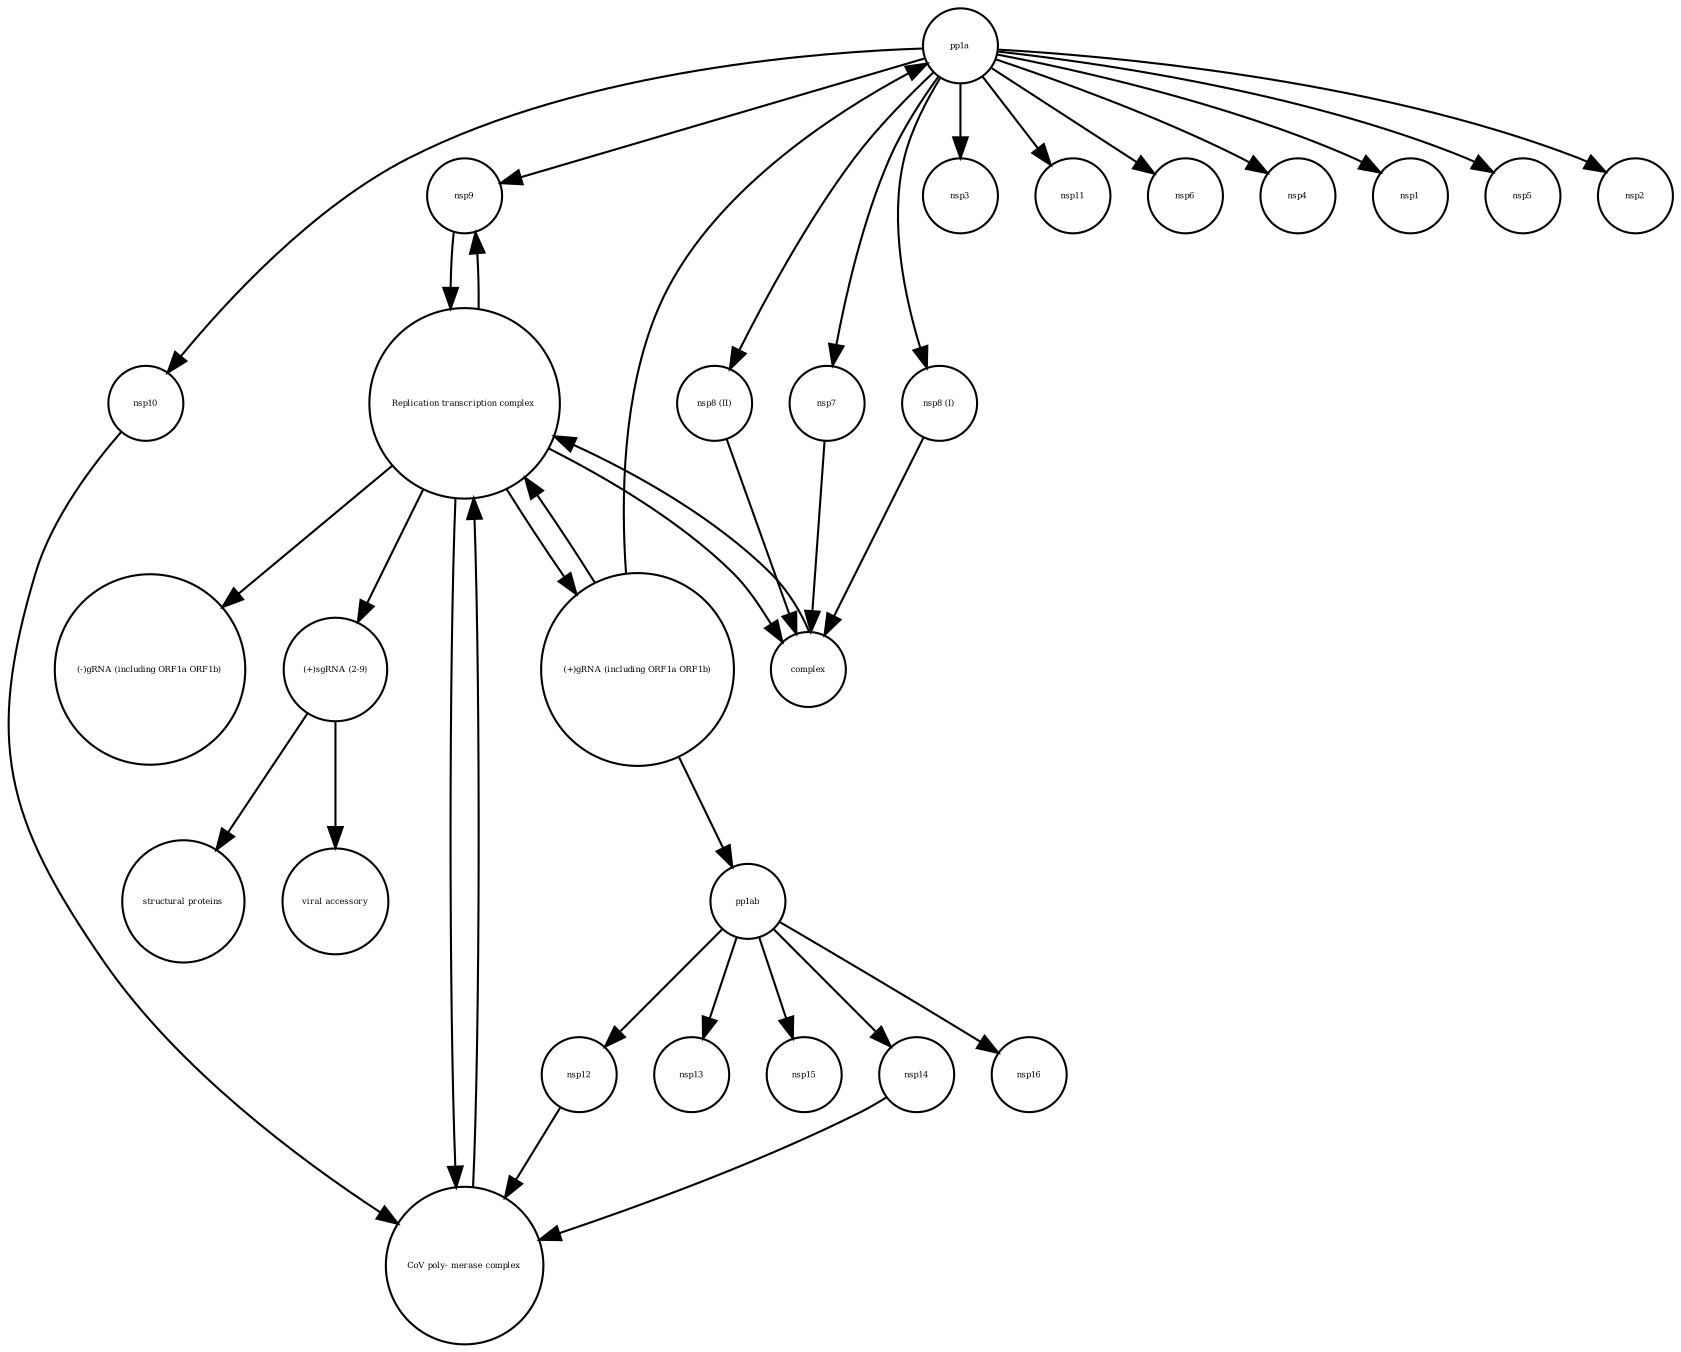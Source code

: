 strict digraph  {
pp1a [annotation="", bipartite=0, cls=macromolecule, fontsize=4, label=pp1a, shape=circle];
"structural proteins" [annotation="", bipartite=0, cls=macromolecule, fontsize=4, label="structural proteins", shape=circle];
nsp9 [annotation="", bipartite=0, cls=macromolecule, fontsize=4, label=nsp9, shape=circle];
"CoV poly- merase complex" [annotation="", bipartite=0, cls=complex, fontsize=4, label="CoV poly- merase complex", shape=circle];
nsp13 [annotation="", bipartite=0, cls=macromolecule, fontsize=4, label=nsp13, shape=circle];
nsp12 [annotation="", bipartite=0, cls=macromolecule, fontsize=4, label=nsp12, shape=circle];
nsp15 [annotation="", bipartite=0, cls=macromolecule, fontsize=4, label=nsp15, shape=circle];
nsp3 [annotation="", bipartite=0, cls=macromolecule, fontsize=4, label=nsp3, shape=circle];
nsp11 [annotation="", bipartite=0, cls=macromolecule, fontsize=4, label=nsp11, shape=circle];
"(-)gRNA (including ORF1a ORF1b)" [annotation="", bipartite=0, cls="nucleic acid feature", fontsize=4, label="(-)gRNA (including ORF1a ORF1b)", shape=circle];
nsp6 [annotation="", bipartite=0, cls=macromolecule, fontsize=4, label=nsp6, shape=circle];
nsp4 [annotation="", bipartite=0, cls=macromolecule, fontsize=4, label=nsp4, shape=circle];
"nsp8 (II)" [annotation="", bipartite=0, cls=macromolecule, fontsize=4, label="nsp8 (II)", shape=circle];
nsp10 [annotation="", bipartite=0, cls=macromolecule, fontsize=4, label=nsp10, shape=circle];
nsp1 [annotation="", bipartite=0, cls=macromolecule, fontsize=4, label=nsp1, shape=circle];
"(+)gRNA (including ORF1a ORF1b)" [annotation="", bipartite=0, cls="nucleic acid feature", fontsize=4, label="(+)gRNA (including ORF1a ORF1b)", shape=circle];
nsp5 [annotation="", bipartite=0, cls=macromolecule, fontsize=4, label=nsp5, shape=circle];
complex [annotation="", bipartite=0, cls=complex, fontsize=4, label=complex, shape=circle];
nsp7 [annotation="", bipartite=0, cls=macromolecule, fontsize=4, label=nsp7, shape=circle];
nsp16 [annotation="", bipartite=0, cls=macromolecule, fontsize=4, label=nsp16, shape=circle];
"(+)sgRNA (2-9)" [annotation="", bipartite=0, cls="nucleic acid feature", fontsize=4, label="(+)sgRNA (2-9)", shape=circle];
nsp14 [annotation="", bipartite=0, cls=macromolecule, fontsize=4, label=nsp14, shape=circle];
pp1ab [annotation="", bipartite=0, cls=macromolecule, fontsize=4, label=pp1ab, shape=circle];
nsp2 [annotation="", bipartite=0, cls=macromolecule, fontsize=4, label=nsp2, shape=circle];
"Replication transcription complex " [annotation="", bipartite=0, cls=complex, fontsize=4, label="Replication transcription complex ", shape=circle];
"viral accessory" [annotation="", bipartite=0, cls=macromolecule, fontsize=4, label="viral accessory", shape=circle];
"nsp8 (I)" [annotation="", bipartite=0, cls=macromolecule, fontsize=4, label="nsp8 (I)", shape=circle];
pp1a -> "nsp8 (II)"  [annotation="", interaction_type=production];
pp1a -> nsp6  [annotation="", interaction_type=production];
pp1a -> nsp9  [annotation="", interaction_type=production];
pp1a -> nsp10  [annotation="", interaction_type=production];
pp1a -> nsp1  [annotation="", interaction_type=production];
pp1a -> nsp4  [annotation="", interaction_type=production];
pp1a -> nsp5  [annotation="", interaction_type=production];
pp1a -> nsp3  [annotation="", interaction_type=production];
pp1a -> nsp11  [annotation="", interaction_type=production];
pp1a -> nsp2  [annotation="", interaction_type=production];
pp1a -> "nsp8 (I)"  [annotation="", interaction_type=production];
pp1a -> nsp7  [annotation="", interaction_type=production];
nsp9 -> "Replication transcription complex "  [annotation="", interaction_type=production];
"CoV poly- merase complex" -> "Replication transcription complex "  [annotation="", interaction_type=production];
nsp12 -> "CoV poly- merase complex"  [annotation="", interaction_type=production];
"nsp8 (II)" -> complex  [annotation="", interaction_type=production];
nsp10 -> "CoV poly- merase complex"  [annotation="", interaction_type=production];
"(+)gRNA (including ORF1a ORF1b)" -> pp1ab  [annotation="", interaction_type="necessary stimulation"];
"(+)gRNA (including ORF1a ORF1b)" -> "Replication transcription complex "  [annotation="", interaction_type=production];
"(+)gRNA (including ORF1a ORF1b)" -> pp1a  [annotation="", interaction_type="necessary stimulation"];
complex -> "Replication transcription complex "  [annotation="", interaction_type=production];
nsp7 -> complex  [annotation="", interaction_type=production];
"(+)sgRNA (2-9)" -> "structural proteins"  [annotation="", interaction_type="necessary stimulation"];
"(+)sgRNA (2-9)" -> "viral accessory"  [annotation="", interaction_type="necessary stimulation"];
nsp14 -> "CoV poly- merase complex"  [annotation="", interaction_type=production];
pp1ab -> nsp16  [annotation="", interaction_type=production];
pp1ab -> nsp13  [annotation="", interaction_type=production];
pp1ab -> nsp14  [annotation="", interaction_type=production];
pp1ab -> nsp12  [annotation="", interaction_type=production];
pp1ab -> nsp15  [annotation="", interaction_type=production];
"Replication transcription complex " -> nsp9  [annotation="", interaction_type=production];
"Replication transcription complex " -> "CoV poly- merase complex"  [annotation="", interaction_type=production];
"Replication transcription complex " -> "(+)gRNA (including ORF1a ORF1b)"  [annotation="", interaction_type=production];
"Replication transcription complex " -> complex  [annotation="", interaction_type=production];
"Replication transcription complex " -> "(-)gRNA (including ORF1a ORF1b)"  [annotation="", interaction_type=production];
"Replication transcription complex " -> "(+)sgRNA (2-9)"  [annotation="", interaction_type="necessary stimulation"];
"nsp8 (I)" -> complex  [annotation="", interaction_type=production];
}
